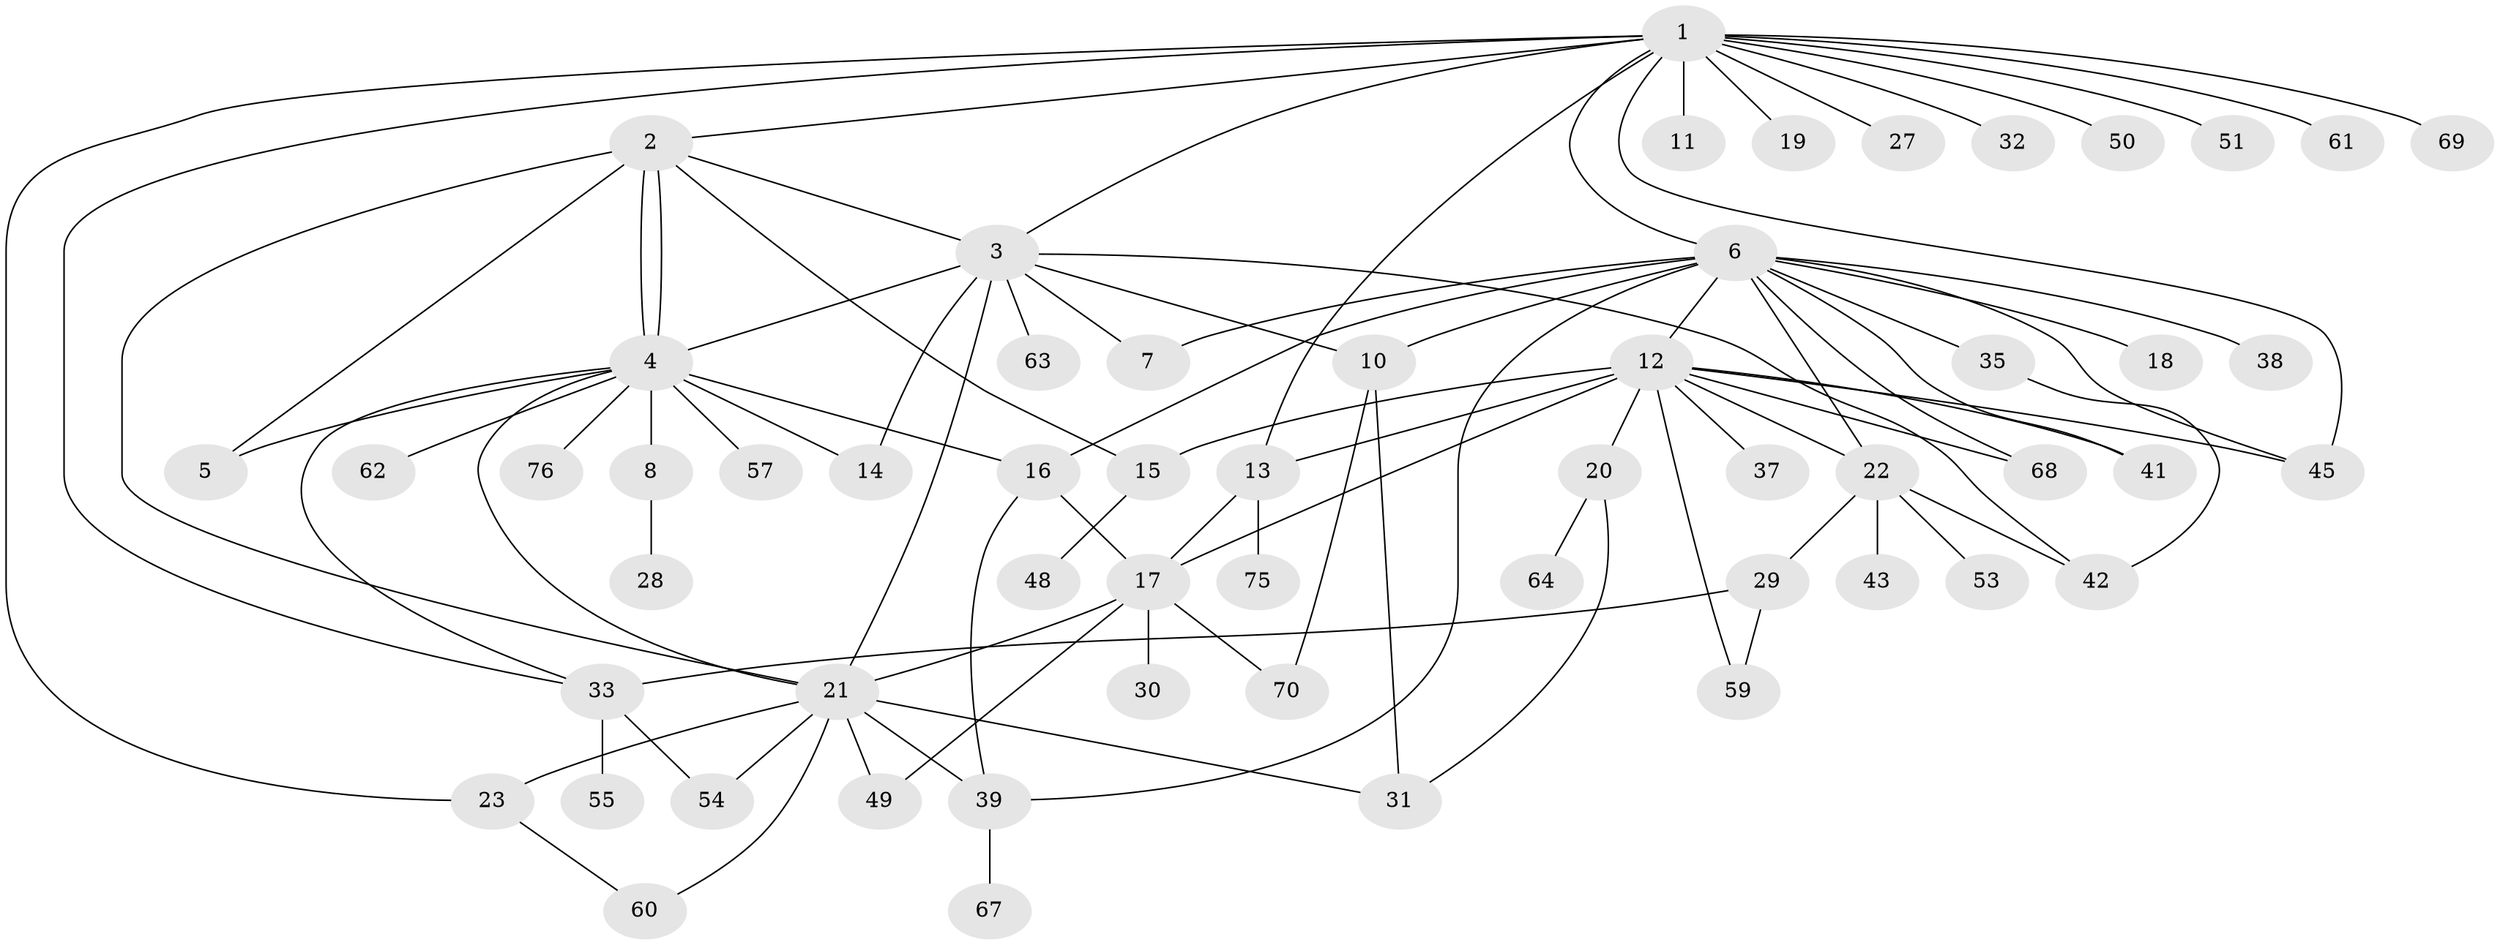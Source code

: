// original degree distribution, {16: 0.012195121951219513, 8: 0.012195121951219513, 10: 0.012195121951219513, 13: 0.024390243902439025, 3: 0.12195121951219512, 2: 0.25609756097560976, 4: 0.07317073170731707, 7: 0.024390243902439025, 1: 0.4146341463414634, 11: 0.012195121951219513, 6: 0.024390243902439025, 5: 0.012195121951219513}
// Generated by graph-tools (version 1.1) at 2025/41/03/06/25 10:41:45]
// undirected, 57 vertices, 90 edges
graph export_dot {
graph [start="1"]
  node [color=gray90,style=filled];
  1 [super="+52"];
  2 [super="+40"];
  3 [super="+9"];
  4 [super="+26"];
  5 [super="+25"];
  6 [super="+36"];
  7 [super="+79"];
  8;
  10;
  11 [super="+73"];
  12 [super="+24"];
  13 [super="+66"];
  14 [super="+58"];
  15;
  16 [super="+72"];
  17 [super="+34"];
  18;
  19;
  20 [super="+82"];
  21 [super="+71"];
  22 [super="+47"];
  23 [super="+77"];
  27;
  28;
  29 [super="+78"];
  30;
  31 [super="+44"];
  32;
  33 [super="+81"];
  35;
  37;
  38;
  39;
  41;
  42 [super="+56"];
  43;
  45 [super="+46"];
  48 [super="+74"];
  49;
  50;
  51;
  53;
  54;
  55;
  57;
  59;
  60 [super="+65"];
  61;
  62;
  63;
  64 [super="+80"];
  67;
  68;
  69;
  70;
  75;
  76;
  1 -- 2;
  1 -- 3;
  1 -- 6;
  1 -- 11;
  1 -- 13;
  1 -- 19;
  1 -- 23;
  1 -- 27;
  1 -- 32;
  1 -- 33;
  1 -- 50;
  1 -- 51;
  1 -- 61;
  1 -- 69;
  1 -- 45;
  2 -- 3;
  2 -- 4;
  2 -- 4;
  2 -- 5;
  2 -- 15;
  2 -- 21;
  3 -- 4;
  3 -- 7;
  3 -- 10;
  3 -- 14 [weight=2];
  3 -- 21;
  3 -- 42;
  3 -- 63;
  4 -- 5;
  4 -- 8;
  4 -- 14;
  4 -- 16;
  4 -- 21;
  4 -- 33;
  4 -- 57;
  4 -- 62;
  4 -- 76;
  6 -- 7;
  6 -- 10;
  6 -- 12;
  6 -- 18;
  6 -- 22;
  6 -- 35;
  6 -- 38;
  6 -- 41;
  6 -- 45;
  6 -- 68;
  6 -- 39;
  6 -- 16;
  8 -- 28;
  10 -- 31;
  10 -- 70;
  12 -- 15;
  12 -- 17;
  12 -- 20;
  12 -- 22;
  12 -- 37;
  12 -- 68;
  12 -- 41;
  12 -- 59;
  12 -- 13;
  12 -- 45;
  13 -- 17;
  13 -- 75;
  15 -- 48;
  16 -- 39;
  16 -- 17;
  17 -- 30;
  17 -- 49;
  17 -- 70;
  17 -- 21;
  20 -- 64;
  20 -- 31;
  21 -- 23;
  21 -- 31;
  21 -- 39;
  21 -- 49;
  21 -- 54;
  21 -- 60;
  22 -- 29;
  22 -- 42;
  22 -- 43;
  22 -- 53;
  23 -- 60;
  29 -- 33;
  29 -- 59;
  33 -- 55;
  33 -- 54;
  35 -- 42;
  39 -- 67;
}
